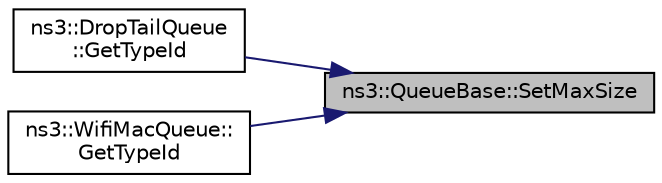 digraph "ns3::QueueBase::SetMaxSize"
{
 // LATEX_PDF_SIZE
  edge [fontname="Helvetica",fontsize="10",labelfontname="Helvetica",labelfontsize="10"];
  node [fontname="Helvetica",fontsize="10",shape=record];
  rankdir="RL";
  Node1 [label="ns3::QueueBase::SetMaxSize",height=0.2,width=0.4,color="black", fillcolor="grey75", style="filled", fontcolor="black",tooltip="Set the maximum size of this queue."];
  Node1 -> Node2 [dir="back",color="midnightblue",fontsize="10",style="solid",fontname="Helvetica"];
  Node2 [label="ns3::DropTailQueue\l::GetTypeId",height=0.2,width=0.4,color="black", fillcolor="white", style="filled",URL="$classns3_1_1_drop_tail_queue.html#a642ecdfd3ab073765d98b4cba55d435a",tooltip="Get the type ID."];
  Node1 -> Node3 [dir="back",color="midnightblue",fontsize="10",style="solid",fontname="Helvetica"];
  Node3 [label="ns3::WifiMacQueue::\lGetTypeId",height=0.2,width=0.4,color="black", fillcolor="white", style="filled",URL="$classns3_1_1_wifi_mac_queue.html#a9741d8376010aec96a05bf237db14a82",tooltip="Get the type ID."];
}
